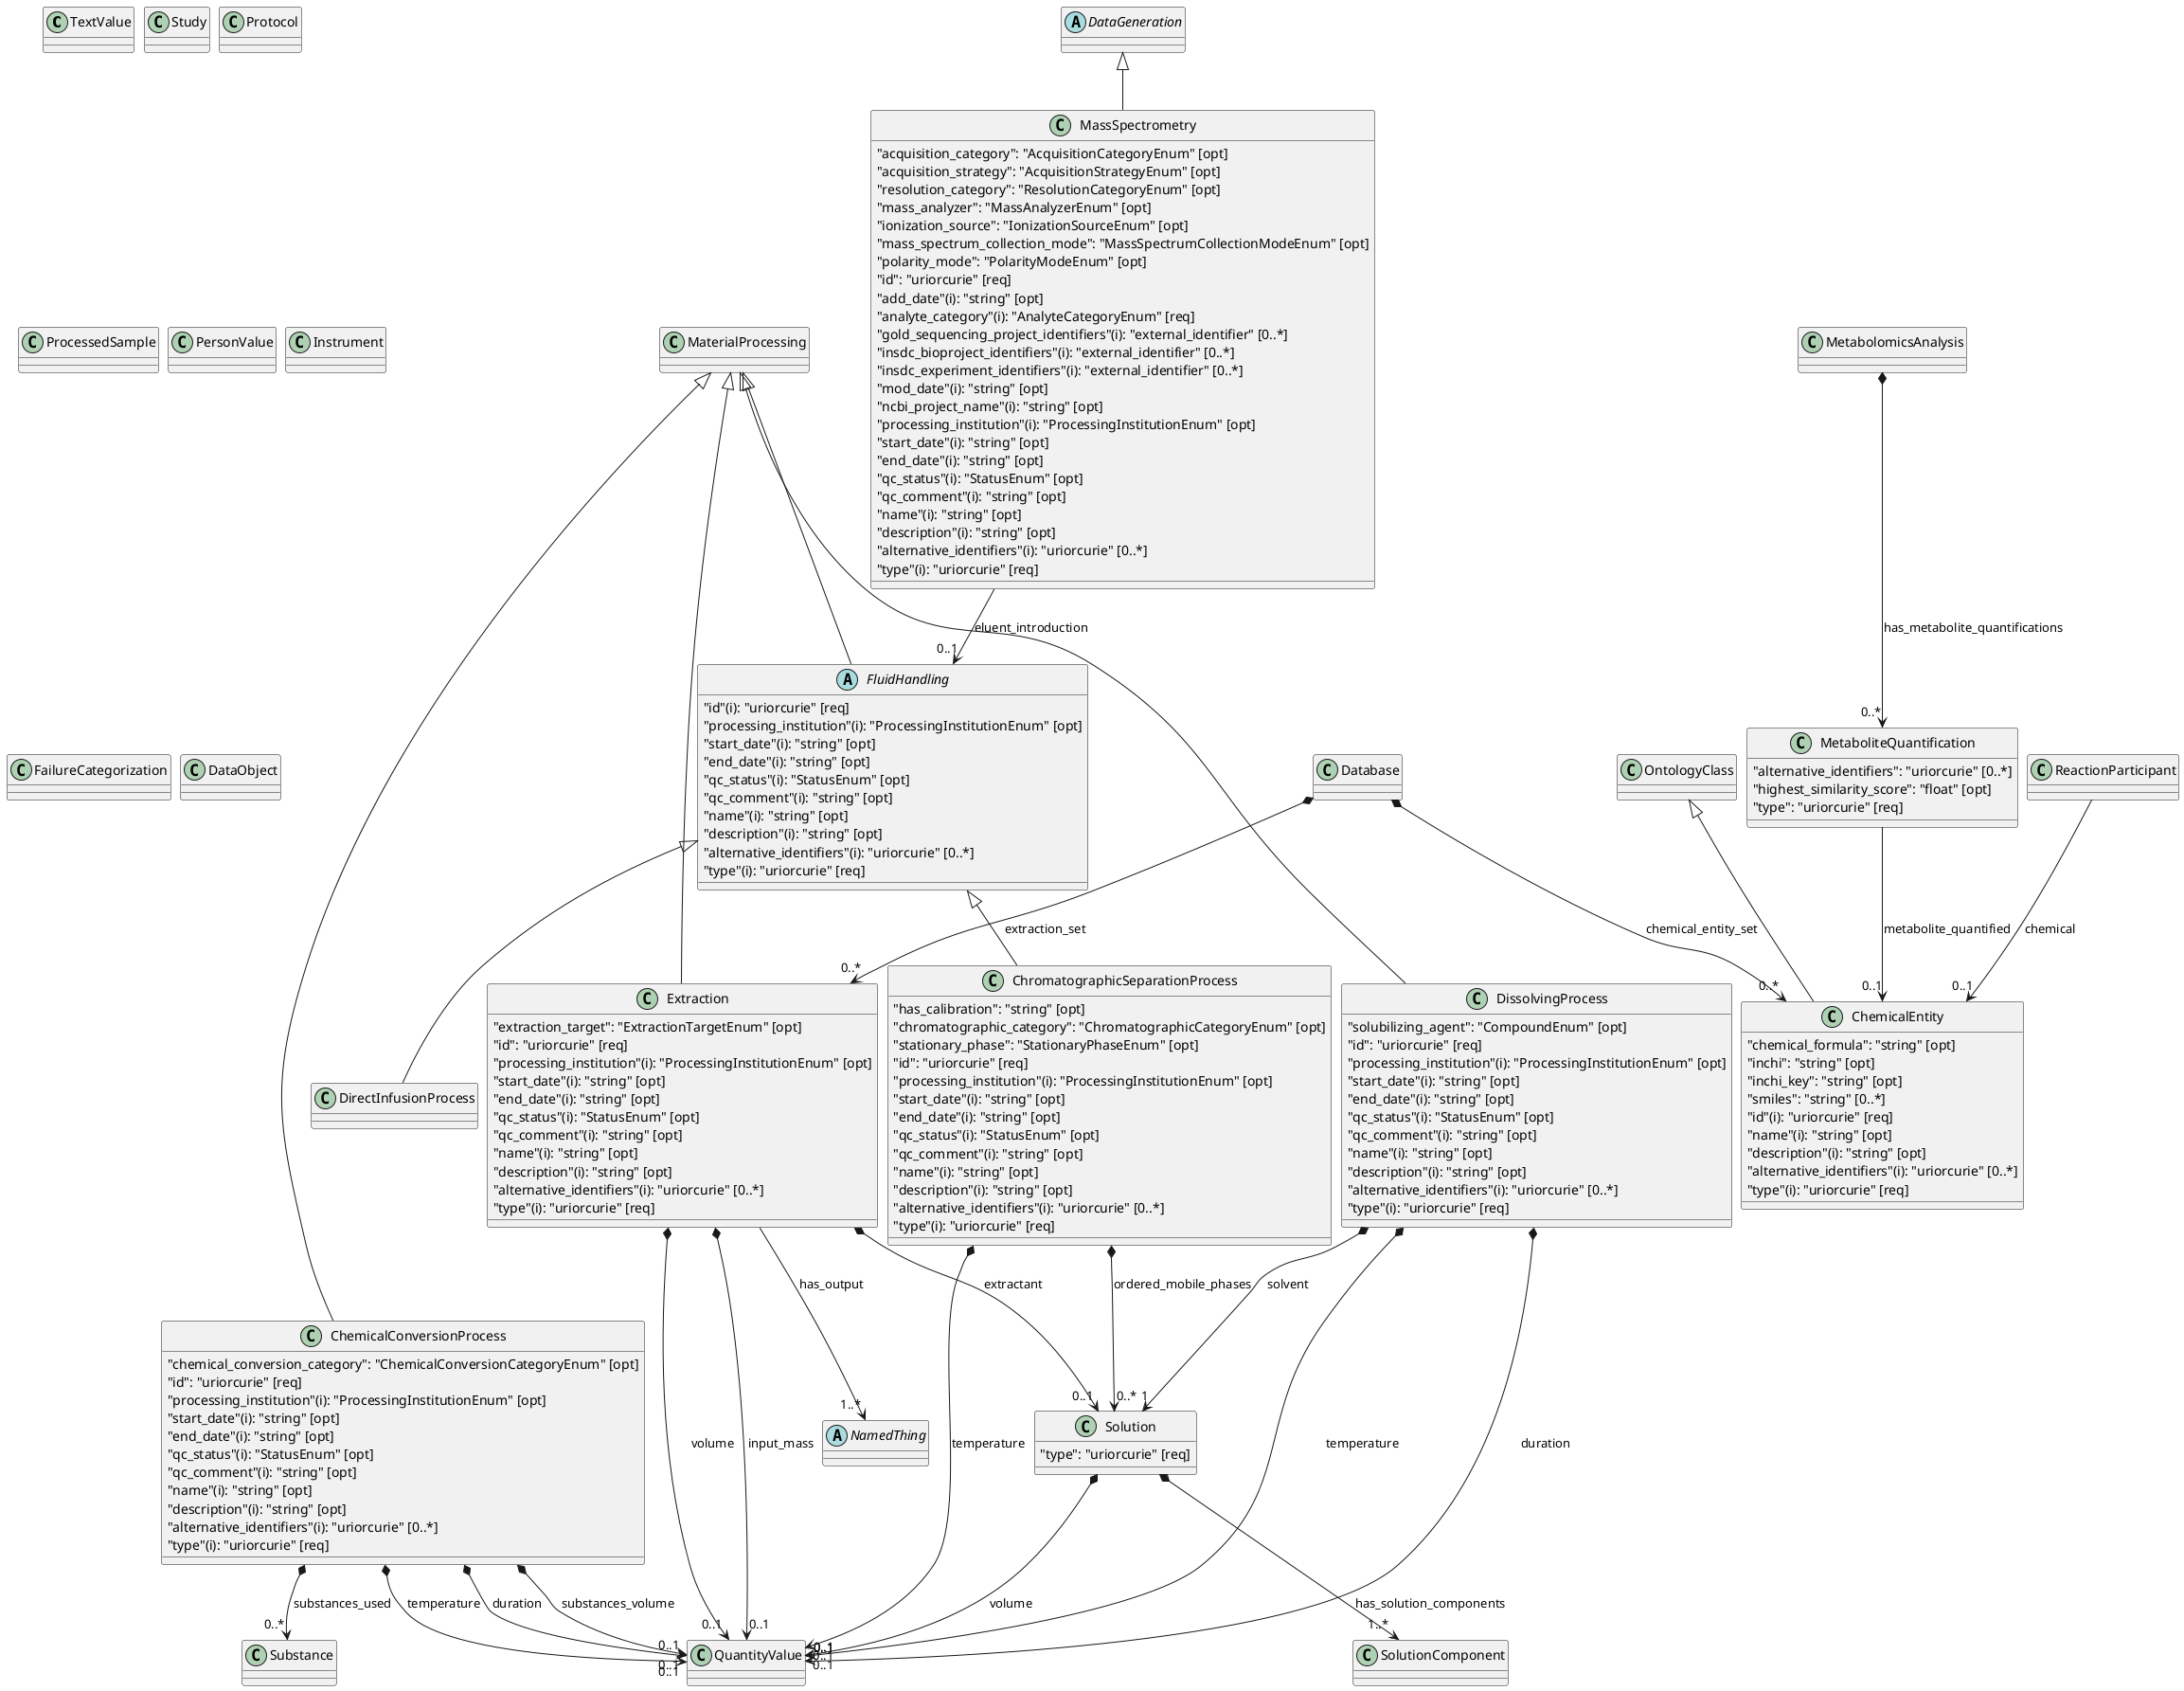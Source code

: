 @startuml
skinparam nodesep 10
class "TextValue"
class "Substance"
class "Study"
class "SolutionComponent"
class "Solution" {
    {field} "type": "uriorcurie" [req]
}
class "QuantityValue"
class "Extraction" {
    {field} "extraction_target": "ExtractionTargetEnum" [opt]
    {field} "id": "uriorcurie" [req]
    {field} "processing_institution"(i): "ProcessingInstitutionEnum" [opt]
    {field} "start_date"(i): "string" [opt]
    {field} "end_date"(i): "string" [opt]
    {field} "qc_status"(i): "StatusEnum" [opt]
    {field} "qc_comment"(i): "string" [opt]
    {field} "name"(i): "string" [opt]
    {field} "description"(i): "string" [opt]
    {field} "alternative_identifiers"(i): "uriorcurie" [0..*]
    {field} "type"(i): "uriorcurie" [req]
}
class "ChromatographicSeparationProcess" {
    {field} "has_calibration": "string" [opt]
    {field} "chromatographic_category": "ChromatographicCategoryEnum" [opt]
    {field} "stationary_phase": "StationaryPhaseEnum" [opt]
    {field} "id": "uriorcurie" [req]
    {field} "processing_institution"(i): "ProcessingInstitutionEnum" [opt]
    {field} "start_date"(i): "string" [opt]
    {field} "end_date"(i): "string" [opt]
    {field} "qc_status"(i): "StatusEnum" [opt]
    {field} "qc_comment"(i): "string" [opt]
    {field} "name"(i): "string" [opt]
    {field} "description"(i): "string" [opt]
    {field} "alternative_identifiers"(i): "uriorcurie" [0..*]
    {field} "type"(i): "uriorcurie" [req]
}
class "DissolvingProcess" {
    {field} "solubilizing_agent": "CompoundEnum" [opt]
    {field} "id": "uriorcurie" [req]
    {field} "processing_institution"(i): "ProcessingInstitutionEnum" [opt]
    {field} "start_date"(i): "string" [opt]
    {field} "end_date"(i): "string" [opt]
    {field} "qc_status"(i): "StatusEnum" [opt]
    {field} "qc_comment"(i): "string" [opt]
    {field} "name"(i): "string" [opt]
    {field} "description"(i): "string" [opt]
    {field} "alternative_identifiers"(i): "uriorcurie" [0..*]
    {field} "type"(i): "uriorcurie" [req]
}
"Solution" *--> "0..1" "QuantityValue" : "volume"
"Solution" *--> "1..*" "SolutionComponent" : "has_solution_components"
"Extraction" *--> "0..1" "Solution" : "extractant"
"ChromatographicSeparationProcess" *--> "0..*" "Solution" : "ordered_mobile_phases"
"DissolvingProcess" *--> "1" "Solution" : "solvent"
class "ReactionParticipant"
class "Protocol"
class "ProcessedSample"
class "PersonValue"
class "OntologyClass"
abstract "NamedThing"
class "MetabolomicsAnalysis"
class "MetaboliteQuantification" {
    {field} "alternative_identifiers": "uriorcurie" [0..*]
    {field} "highest_similarity_score": "float" [opt]
    {field} "type": "uriorcurie" [req]
}
class "ChemicalEntity" {
    {field} "chemical_formula": "string" [opt]
    {field} "inchi": "string" [opt]
    {field} "inchi_key": "string" [opt]
    {field} "smiles": "string" [0..*]
    {field} "id"(i): "uriorcurie" [req]
    {field} "name"(i): "string" [opt]
    {field} "description"(i): "string" [opt]
    {field} "alternative_identifiers"(i): "uriorcurie" [0..*]
    {field} "type"(i): "uriorcurie" [req]
}
"MetaboliteQuantification" --> "0..1" "ChemicalEntity" : "metabolite_quantified"
"MetabolomicsAnalysis" *--> "0..*" "MetaboliteQuantification" : "has_metabolite_quantifications"
class "MaterialProcessing"
class "MassSpectrometry" {
    {field} "acquisition_category": "AcquisitionCategoryEnum" [opt]
    {field} "acquisition_strategy": "AcquisitionStrategyEnum" [opt]
    {field} "resolution_category": "ResolutionCategoryEnum" [opt]
    {field} "mass_analyzer": "MassAnalyzerEnum" [opt]
    {field} "ionization_source": "IonizationSourceEnum" [opt]
    {field} "mass_spectrum_collection_mode": "MassSpectrumCollectionModeEnum" [opt]
    {field} "polarity_mode": "PolarityModeEnum" [opt]
    {field} "id": "uriorcurie" [req]
    {field} "add_date"(i): "string" [opt]
    {field} "analyte_category"(i): "AnalyteCategoryEnum" [req]
    {field} "gold_sequencing_project_identifiers"(i): "external_identifier" [0..*]
    {field} "insdc_bioproject_identifiers"(i): "external_identifier" [0..*]
    {field} "insdc_experiment_identifiers"(i): "external_identifier" [0..*]
    {field} "mod_date"(i): "string" [opt]
    {field} "ncbi_project_name"(i): "string" [opt]
    {field} "processing_institution"(i): "ProcessingInstitutionEnum" [opt]
    {field} "start_date"(i): "string" [opt]
    {field} "end_date"(i): "string" [opt]
    {field} "qc_status"(i): "StatusEnum" [opt]
    {field} "qc_comment"(i): "string" [opt]
    {field} "name"(i): "string" [opt]
    {field} "description"(i): "string" [opt]
    {field} "alternative_identifiers"(i): "uriorcurie" [0..*]
    {field} "type"(i): "uriorcurie" [req]
}
abstract "FluidHandling" {
    {field} "id"(i): "uriorcurie" [req]
    {field} "processing_institution"(i): "ProcessingInstitutionEnum" [opt]
    {field} "start_date"(i): "string" [opt]
    {field} "end_date"(i): "string" [opt]
    {field} "qc_status"(i): "StatusEnum" [opt]
    {field} "qc_comment"(i): "string" [opt]
    {field} "name"(i): "string" [opt]
    {field} "description"(i): "string" [opt]
    {field} "alternative_identifiers"(i): "uriorcurie" [0..*]
    {field} "type"(i): "uriorcurie" [req]
}
abstract "DataGeneration"
"MassSpectrometry" --> "0..1" "FluidHandling" : "eluent_introduction"
"DataGeneration" ^-- "MassSpectrometry"
class "Instrument"
class "DirectInfusionProcess"
"FluidHandling" ^-- "DirectInfusionProcess"
"FluidHandling" ^-- "ChromatographicSeparationProcess"
"MaterialProcessing" ^-- "FluidHandling"
class "FailureCategorization"
class "Database"
"Extraction" --> "1..*" "NamedThing" : "has_output"
"Extraction" *--> "0..1" "QuantityValue" : "volume"
"Extraction" *--> "0..1" "QuantityValue" : "input_mass"
"Database" *--> "0..*" "Extraction" : "extraction_set"
"MaterialProcessing" ^-- "Extraction"
"DissolvingProcess" *--> "0..1" "QuantityValue" : "temperature"
"DissolvingProcess" *--> "0..1" "QuantityValue" : "duration"
"MaterialProcessing" ^-- "DissolvingProcess"
class "DataObject"
"ChromatographicSeparationProcess" *--> "0..1" "QuantityValue" : "temperature"
"ReactionParticipant" --> "0..1" "ChemicalEntity" : "chemical"
"Database" *--> "0..*" "ChemicalEntity" : "chemical_entity_set"
"OntologyClass" ^-- "ChemicalEntity"
class "ChemicalConversionProcess" {
    {field} "chemical_conversion_category": "ChemicalConversionCategoryEnum" [opt]
    {field} "id": "uriorcurie" [req]
    {field} "processing_institution"(i): "ProcessingInstitutionEnum" [opt]
    {field} "start_date"(i): "string" [opt]
    {field} "end_date"(i): "string" [opt]
    {field} "qc_status"(i): "StatusEnum" [opt]
    {field} "qc_comment"(i): "string" [opt]
    {field} "name"(i): "string" [opt]
    {field} "description"(i): "string" [opt]
    {field} "alternative_identifiers"(i): "uriorcurie" [0..*]
    {field} "type"(i): "uriorcurie" [req]
}
"ChemicalConversionProcess" *--> "0..1" "QuantityValue" : "substances_volume"
"ChemicalConversionProcess" *--> "0..*" "Substance" : "substances_used"
"ChemicalConversionProcess" *--> "0..1" "QuantityValue" : "temperature"
"ChemicalConversionProcess" *--> "0..1" "QuantityValue" : "duration"
"MaterialProcessing" ^-- "ChemicalConversionProcess"
@enduml
